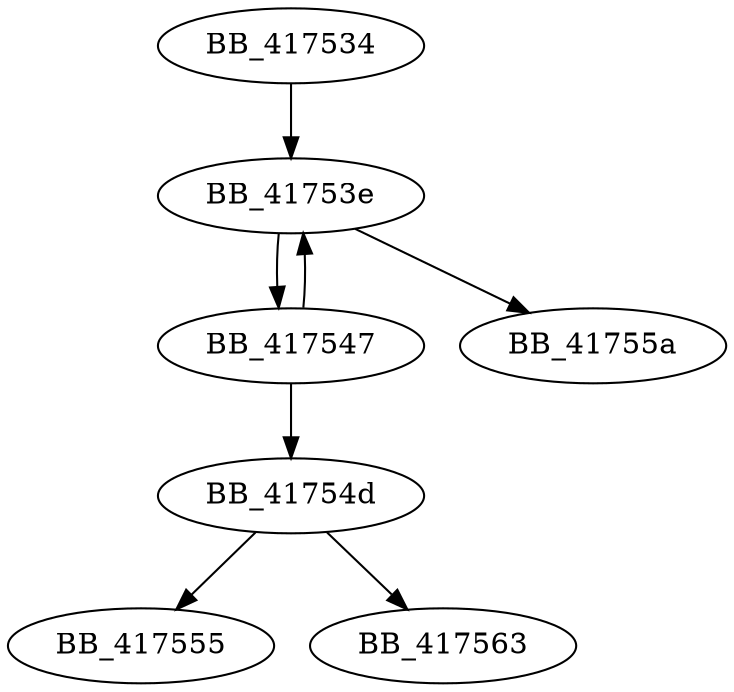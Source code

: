 DiGraph __get_errno_from_oserr{
BB_417534->BB_41753e
BB_41753e->BB_417547
BB_41753e->BB_41755a
BB_417547->BB_41753e
BB_417547->BB_41754d
BB_41754d->BB_417555
BB_41754d->BB_417563
}

